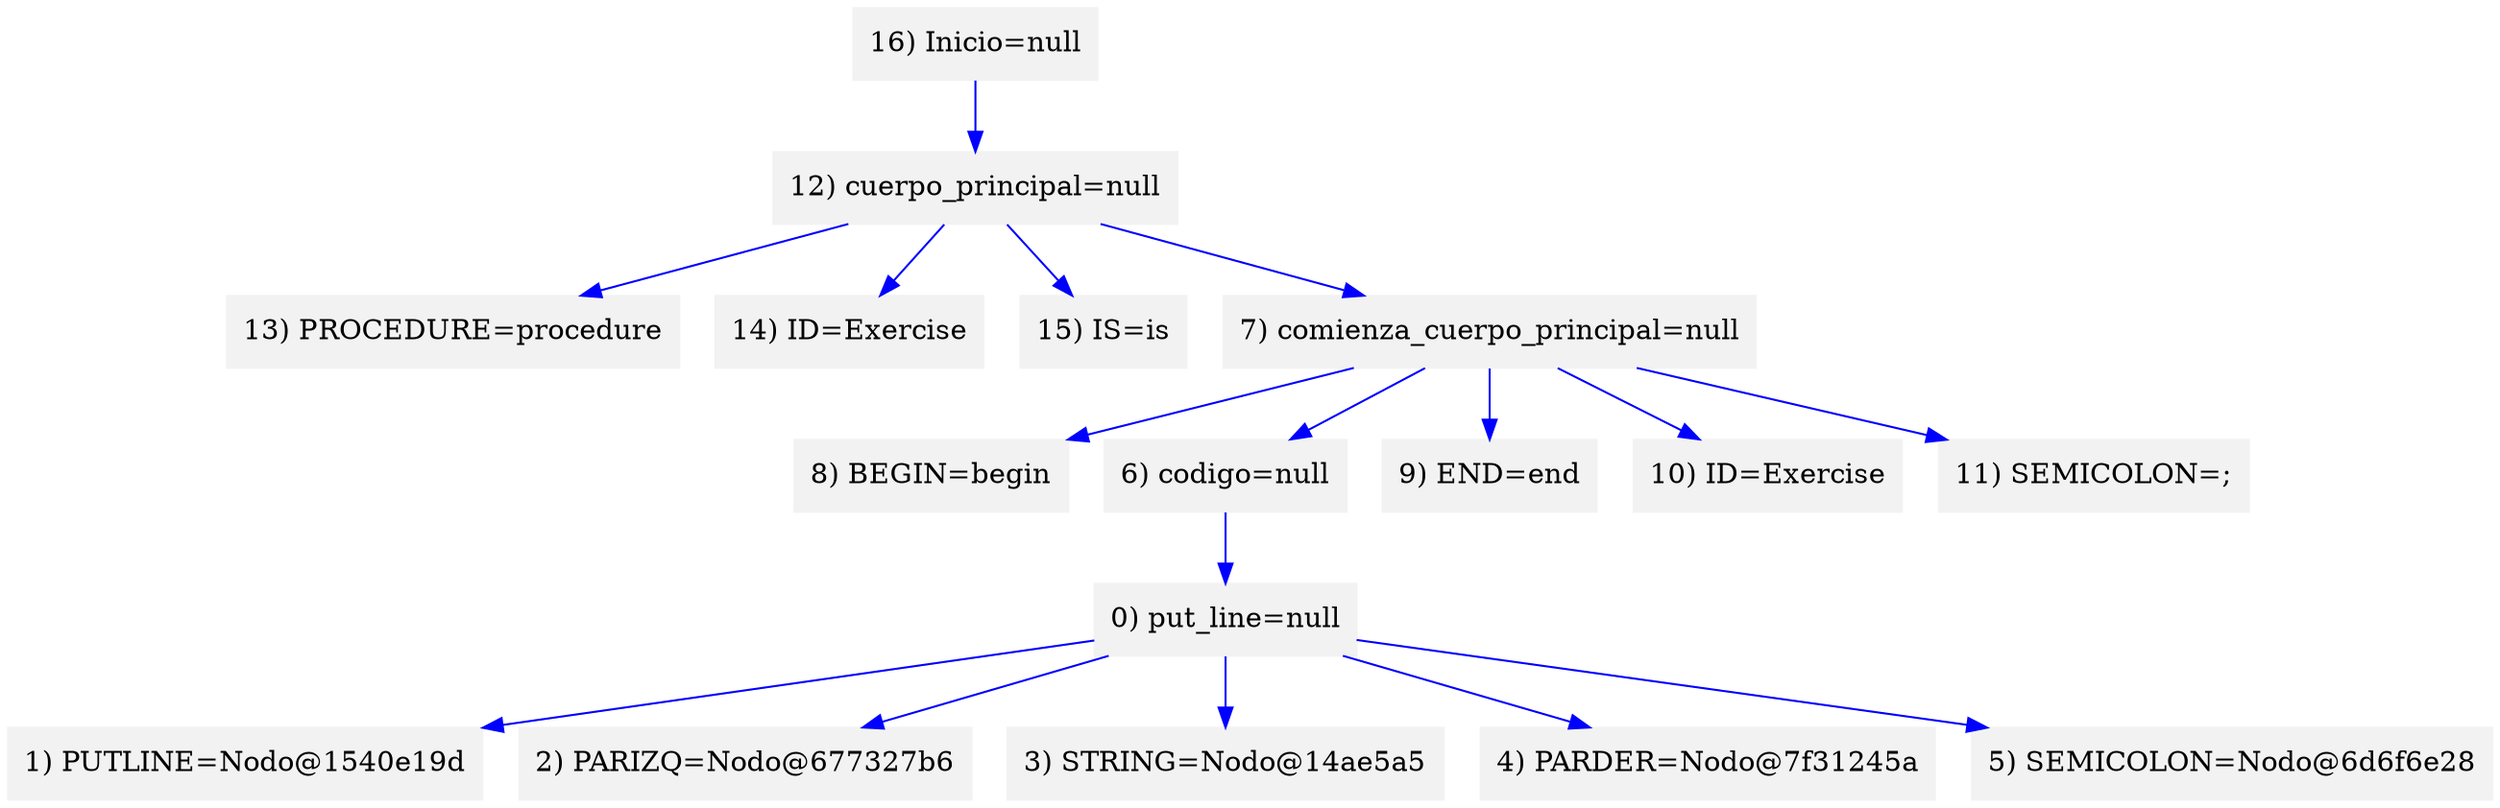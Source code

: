 digraph G {node[shape=box, style=filled, color=Gray95]; edge[color=blue];rankdir=UD 

"16) Inicio=null"->"12) cuerpo_principal=null""12) cuerpo_principal=null"->"13) PROCEDURE=procedure""12) cuerpo_principal=null"->"14) ID=Exercise""12) cuerpo_principal=null"->"15) IS=is""12) cuerpo_principal=null"->"7) comienza_cuerpo_principal=null""7) comienza_cuerpo_principal=null"->"8) BEGIN=begin""7) comienza_cuerpo_principal=null"->"6) codigo=null""6) codigo=null"->"0) put_line=null""0) put_line=null"->"1) PUTLINE=Nodo@1540e19d""0) put_line=null"->"2) PARIZQ=Nodo@677327b6""0) put_line=null"->"3) STRING=Nodo@14ae5a5""0) put_line=null"->"4) PARDER=Nodo@7f31245a""0) put_line=null"->"5) SEMICOLON=Nodo@6d6f6e28""7) comienza_cuerpo_principal=null"->"9) END=end""7) comienza_cuerpo_principal=null"->"10) ID=Exercise""7) comienza_cuerpo_principal=null"->"11) SEMICOLON=;"

}
